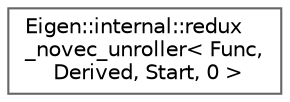 digraph "类继承关系图"
{
 // LATEX_PDF_SIZE
  bgcolor="transparent";
  edge [fontname=Helvetica,fontsize=10,labelfontname=Helvetica,labelfontsize=10];
  node [fontname=Helvetica,fontsize=10,shape=box,height=0.2,width=0.4];
  rankdir="LR";
  Node0 [id="Node000000",label="Eigen::internal::redux\l_novec_unroller\< Func,\l Derived, Start, 0 \>",height=0.2,width=0.4,color="grey40", fillcolor="white", style="filled",URL="$struct_eigen_1_1internal_1_1redux__novec__unroller_3_01_func_00_01_derived_00_01_start_00_010_01_4.html",tooltip=" "];
}
